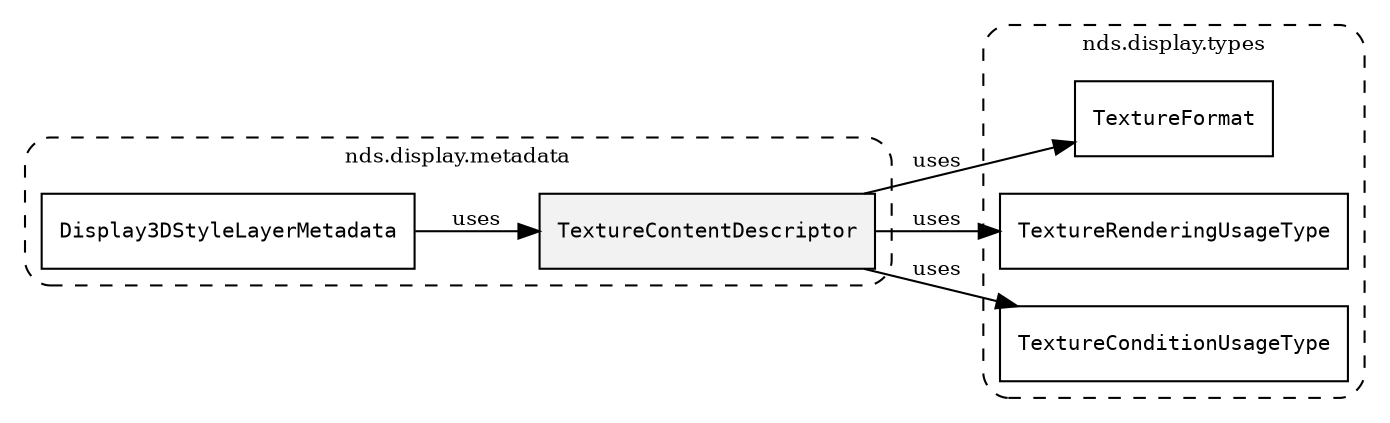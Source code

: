 /**
 * This dot file creates symbol collaboration diagram for TextureContentDescriptor.
 */
digraph ZSERIO
{
    node [shape=box, fontsize=10];
    rankdir="LR";
    fontsize=10;
    tooltip="TextureContentDescriptor collaboration diagram";

    subgraph "cluster_nds.display.metadata"
    {
        style="dashed, rounded";
        label="nds.display.metadata";
        tooltip="Package nds.display.metadata";
        href="../../../content/packages/nds.display.metadata.html#Package-nds-display-metadata";
        target="_parent";

        "TextureContentDescriptor" [style="filled", fillcolor="#0000000D", target="_parent", label=<<font face="monospace"><table align="center" border="0" cellspacing="0" cellpadding="0"><tr><td href="../../../content/packages/nds.display.metadata.html#Structure-TextureContentDescriptor" title="Structure defined in nds.display.metadata">TextureContentDescriptor</td></tr></table></font>>];
        "Display3DStyleLayerMetadata" [target="_parent", label=<<font face="monospace"><table align="center" border="0" cellspacing="0" cellpadding="0"><tr><td href="../../../content/packages/nds.display.metadata.html#Structure-Display3DStyleLayerMetadata" title="Structure defined in nds.display.metadata">Display3DStyleLayerMetadata</td></tr></table></font>>];
    }

    subgraph "cluster_nds.display.types"
    {
        style="dashed, rounded";
        label="nds.display.types";
        tooltip="Package nds.display.types";
        href="../../../content/packages/nds.display.types.html#Package-nds-display-types";
        target="_parent";

        "TextureFormat" [target="_parent", label=<<font face="monospace"><table align="center" border="0" cellspacing="0" cellpadding="0"><tr><td href="../../../content/packages/nds.display.types.html#Enum-TextureFormat" title="Enum defined in nds.display.types">TextureFormat</td></tr></table></font>>];
        "TextureRenderingUsageType" [target="_parent", label=<<font face="monospace"><table align="center" border="0" cellspacing="0" cellpadding="0"><tr><td href="../../../content/packages/nds.display.types.html#Enum-TextureRenderingUsageType" title="Enum defined in nds.display.types">TextureRenderingUsageType</td></tr></table></font>>];
        "TextureConditionUsageType" [target="_parent", label=<<font face="monospace"><table align="center" border="0" cellspacing="0" cellpadding="0"><tr><td href="../../../content/packages/nds.display.types.html#Bitmask-TextureConditionUsageType" title="Bitmask defined in nds.display.types">TextureConditionUsageType</td></tr></table></font>>];
    }

    "TextureContentDescriptor" -> "TextureFormat" [label="uses", fontsize=10];
    "TextureContentDescriptor" -> "TextureRenderingUsageType" [label="uses", fontsize=10];
    "TextureContentDescriptor" -> "TextureConditionUsageType" [label="uses", fontsize=10];
    "Display3DStyleLayerMetadata" -> "TextureContentDescriptor" [label="uses", fontsize=10];
}
